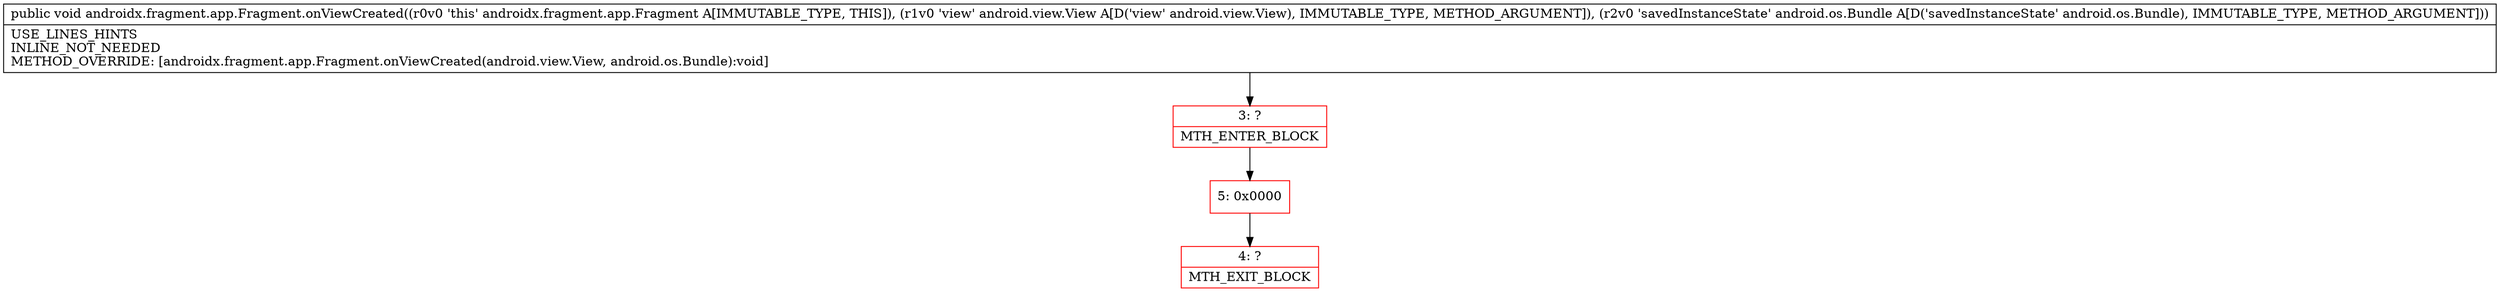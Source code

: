 digraph "CFG forandroidx.fragment.app.Fragment.onViewCreated(Landroid\/view\/View;Landroid\/os\/Bundle;)V" {
subgraph cluster_Region_11170497 {
label = "R(0)";
node [shape=record,color=blue];
}
Node_3 [shape=record,color=red,label="{3\:\ ?|MTH_ENTER_BLOCK\l}"];
Node_5 [shape=record,color=red,label="{5\:\ 0x0000}"];
Node_4 [shape=record,color=red,label="{4\:\ ?|MTH_EXIT_BLOCK\l}"];
MethodNode[shape=record,label="{public void androidx.fragment.app.Fragment.onViewCreated((r0v0 'this' androidx.fragment.app.Fragment A[IMMUTABLE_TYPE, THIS]), (r1v0 'view' android.view.View A[D('view' android.view.View), IMMUTABLE_TYPE, METHOD_ARGUMENT]), (r2v0 'savedInstanceState' android.os.Bundle A[D('savedInstanceState' android.os.Bundle), IMMUTABLE_TYPE, METHOD_ARGUMENT]))  | USE_LINES_HINTS\lINLINE_NOT_NEEDED\lMETHOD_OVERRIDE: [androidx.fragment.app.Fragment.onViewCreated(android.view.View, android.os.Bundle):void]\l}"];
MethodNode -> Node_3;Node_3 -> Node_5;
Node_5 -> Node_4;
}

